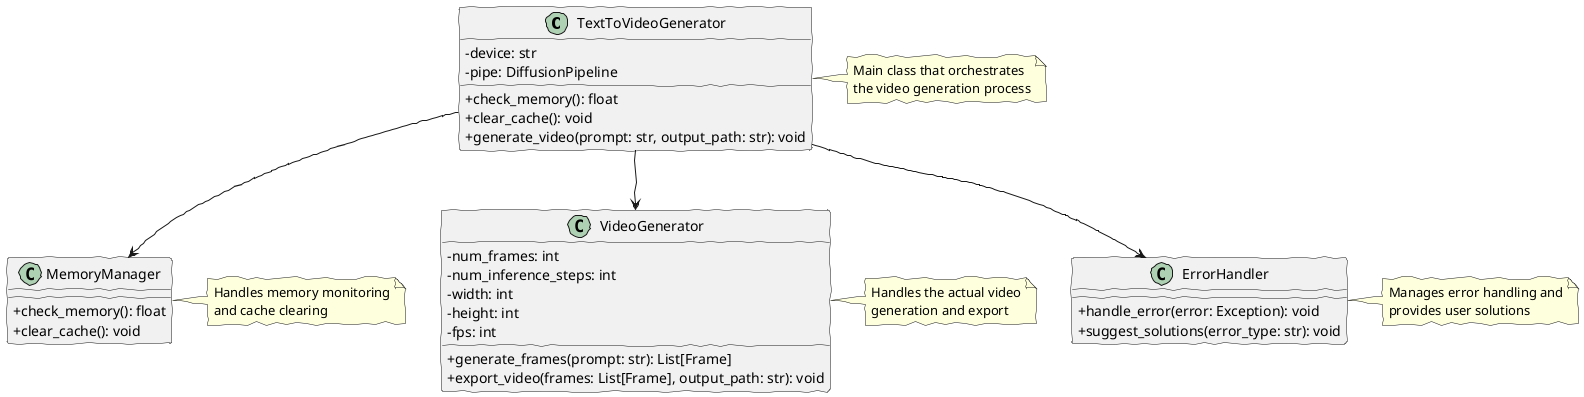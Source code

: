 @startuml
skinparam classAttributeIconSize 0
skinparam handwritten true

class TextToVideoGenerator {
  - device: str
  - pipe: DiffusionPipeline
  + check_memory(): float
  + clear_cache(): void
  + generate_video(prompt: str, output_path: str): void
}

class MemoryManager {
  + check_memory(): float
  + clear_cache(): void
}

class VideoGenerator {
  - num_frames: int
  - num_inference_steps: int
  - width: int
  - height: int
  - fps: int
  + generate_frames(prompt: str): List[Frame]
  + export_video(frames: List[Frame], output_path: str): void
}

class ErrorHandler {
  + handle_error(error: Exception): void
  + suggest_solutions(error_type: str): void
}

TextToVideoGenerator --> MemoryManager
TextToVideoGenerator --> VideoGenerator
TextToVideoGenerator --> ErrorHandler

note right of TextToVideoGenerator
  Main class that orchestrates
  the video generation process
end note

note right of MemoryManager
  Handles memory monitoring
  and cache clearing
end note

note right of VideoGenerator
  Handles the actual video
  generation and export
end note

note right of ErrorHandler
  Manages error handling and
  provides user solutions
end note
@enduml 